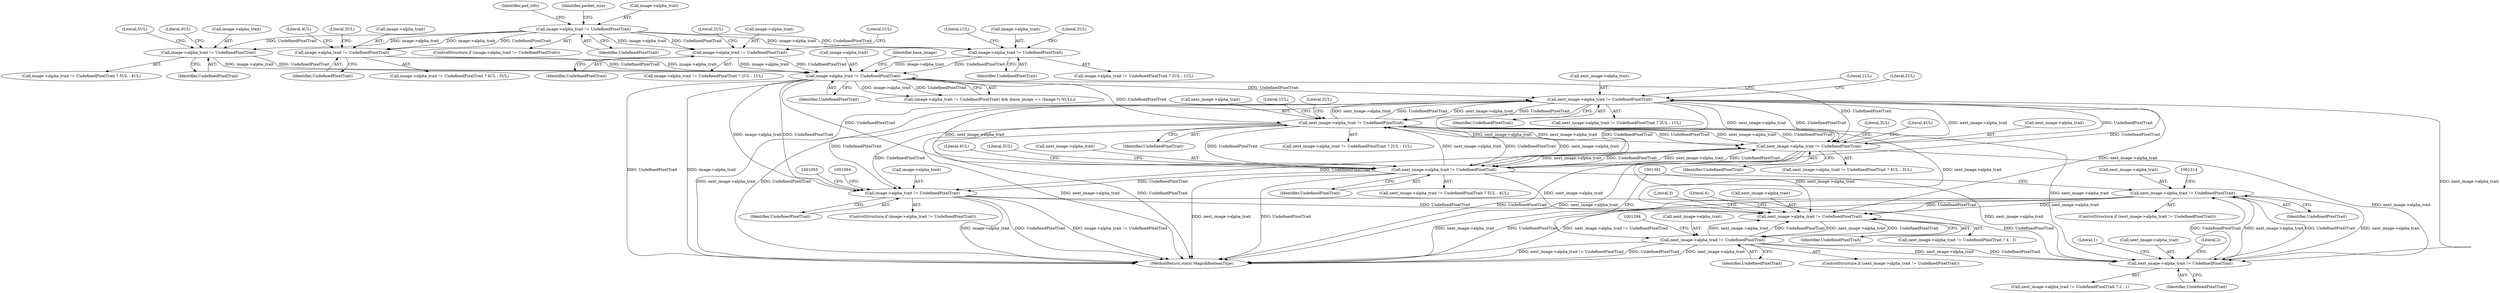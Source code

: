 digraph "0_ImageMagick_4f2c04ea6673863b87ac7f186cbb0d911f74085c_0@pointer" {
"1001207" [label="(Call,next_image->alpha_trait != UndefinedPixelTrait)"];
"1001187" [label="(Call,next_image->alpha_trait != UndefinedPixelTrait)"];
"1000852" [label="(Call,next_image->alpha_trait != UndefinedPixelTrait)"];
"1000869" [label="(Call,next_image->alpha_trait != UndefinedPixelTrait)"];
"1000886" [label="(Call,next_image->alpha_trait != UndefinedPixelTrait)"];
"1000897" [label="(Call,next_image->alpha_trait != UndefinedPixelTrait)"];
"1000813" [label="(Call,image->alpha_trait != UndefinedPixelTrait)"];
"1000293" [label="(Call,image->alpha_trait != UndefinedPixelTrait)"];
"1000210" [label="(Call,image->alpha_trait != UndefinedPixelTrait)"];
"1000363" [label="(Call,image->alpha_trait != UndefinedPixelTrait)"];
"1000352" [label="(Call,image->alpha_trait != UndefinedPixelTrait)"];
"1000322" [label="(Call,image->alpha_trait != UndefinedPixelTrait)"];
"1001207" [label="(Call,next_image->alpha_trait != UndefinedPixelTrait)"];
"1001287" [label="(Call,next_image->alpha_trait != UndefinedPixelTrait)"];
"1001243" [label="(Call,next_image->alpha_trait != UndefinedPixelTrait)"];
"1001049" [label="(Call,image->alpha_trait != UndefinedPixelTrait)"];
"1000227" [label="(Identifier,psd_info)"];
"1000890" [label="(Identifier,UndefinedPixelTrait)"];
"1000870" [label="(Call,next_image->alpha_trait)"];
"1000858" [label="(Literal,1UL)"];
"1001291" [label="(Identifier,UndefinedPixelTrait)"];
"1001053" [label="(Identifier,UndefinedPixelTrait)"];
"1000367" [label="(Identifier,UndefinedPixelTrait)"];
"1001208" [label="(Call,next_image->alpha_trait)"];
"1000357" [label="(Literal,4UL)"];
"1001286" [label="(ControlStructure,if (next_image->alpha_trait != UndefinedPixelTrait))"];
"1000369" [label="(Literal,4UL)"];
"1000364" [label="(Call,image->alpha_trait)"];
"1000875" [label="(Literal,1UL)"];
"1000873" [label="(Identifier,UndefinedPixelTrait)"];
"1000298" [label="(Literal,2UL)"];
"1000362" [label="(Call,image->alpha_trait != UndefinedPixelTrait ? 5UL : 4UL)"];
"1000297" [label="(Identifier,UndefinedPixelTrait)"];
"1000869" [label="(Call,next_image->alpha_trait != UndefinedPixelTrait)"];
"1000901" [label="(Identifier,UndefinedPixelTrait)"];
"1001247" [label="(Identifier,UndefinedPixelTrait)"];
"1000322" [label="(Call,image->alpha_trait != UndefinedPixelTrait)"];
"1000819" [label="(Identifier,base_image)"];
"1000813" [label="(Call,image->alpha_trait != UndefinedPixelTrait)"];
"1000209" [label="(ControlStructure,if (image->alpha_trait != UndefinedPixelTrait))"];
"1001211" [label="(Identifier,UndefinedPixelTrait)"];
"1001288" [label="(Call,next_image->alpha_trait)"];
"1001287" [label="(Call,next_image->alpha_trait != UndefinedPixelTrait)"];
"1000299" [label="(Literal,1UL)"];
"1000857" [label="(Literal,2UL)"];
"1000885" [label="(Call,next_image->alpha_trait != UndefinedPixelTrait ? 4UL : 3UL)"];
"1001186" [label="(Call,next_image->alpha_trait != UndefinedPixelTrait ? 2 : 1)"];
"1001206" [label="(ControlStructure,if (next_image->alpha_trait != UndefinedPixelTrait))"];
"1001193" [label="(Literal,1)"];
"1001249" [label="(Literal,3)"];
"1001248" [label="(Literal,4)"];
"1000327" [label="(Literal,2UL)"];
"1000323" [label="(Call,image->alpha_trait)"];
"1000352" [label="(Call,image->alpha_trait != UndefinedPixelTrait)"];
"1001575" [label="(MethodReturn,static MagickBooleanType)"];
"1000326" [label="(Identifier,UndefinedPixelTrait)"];
"1000886" [label="(Call,next_image->alpha_trait != UndefinedPixelTrait)"];
"1001242" [label="(Call,next_image->alpha_trait != UndefinedPixelTrait ? 4 : 3)"];
"1000892" [label="(Literal,3UL)"];
"1000216" [label="(Identifier,packet_size)"];
"1000903" [label="(Literal,4UL)"];
"1000856" [label="(Identifier,UndefinedPixelTrait)"];
"1000902" [label="(Literal,5UL)"];
"1000891" [label="(Literal,4UL)"];
"1000887" [label="(Call,next_image->alpha_trait)"];
"1001191" [label="(Identifier,UndefinedPixelTrait)"];
"1000292" [label="(Call,image->alpha_trait != UndefinedPixelTrait ? 2UL : 1UL)"];
"1000211" [label="(Call,image->alpha_trait)"];
"1000814" [label="(Call,image->alpha_trait)"];
"1000363" [label="(Call,image->alpha_trait != UndefinedPixelTrait)"];
"1000351" [label="(Call,image->alpha_trait != UndefinedPixelTrait ? 4UL : 3UL)"];
"1000817" [label="(Identifier,UndefinedPixelTrait)"];
"1000293" [label="(Call,image->alpha_trait != UndefinedPixelTrait)"];
"1000853" [label="(Call,next_image->alpha_trait)"];
"1000896" [label="(Call,next_image->alpha_trait != UndefinedPixelTrait ? 5UL : 4UL)"];
"1000874" [label="(Literal,2UL)"];
"1000294" [label="(Call,image->alpha_trait)"];
"1001243" [label="(Call,next_image->alpha_trait != UndefinedPixelTrait)"];
"1001187" [label="(Call,next_image->alpha_trait != UndefinedPixelTrait)"];
"1000321" [label="(Call,image->alpha_trait != UndefinedPixelTrait ? 2UL : 1UL)"];
"1000210" [label="(Call,image->alpha_trait != UndefinedPixelTrait)"];
"1000368" [label="(Literal,5UL)"];
"1001188" [label="(Call,next_image->alpha_trait)"];
"1000897" [label="(Call,next_image->alpha_trait != UndefinedPixelTrait)"];
"1000851" [label="(Call,next_image->alpha_trait != UndefinedPixelTrait ? 2UL : 1UL)"];
"1001207" [label="(Call,next_image->alpha_trait != UndefinedPixelTrait)"];
"1000852" [label="(Call,next_image->alpha_trait != UndefinedPixelTrait)"];
"1000868" [label="(Call,next_image->alpha_trait != UndefinedPixelTrait ? 2UL : 1UL)"];
"1000214" [label="(Identifier,UndefinedPixelTrait)"];
"1001048" [label="(ControlStructure,if (image->alpha_trait != UndefinedPixelTrait))"];
"1000328" [label="(Literal,1UL)"];
"1000812" [label="(Call,(image->alpha_trait != UndefinedPixelTrait) && (base_image == (Image *) NULL))"];
"1000356" [label="(Identifier,UndefinedPixelTrait)"];
"1000358" [label="(Literal,3UL)"];
"1001050" [label="(Call,image->alpha_trait)"];
"1001244" [label="(Call,next_image->alpha_trait)"];
"1000898" [label="(Call,next_image->alpha_trait)"];
"1000353" [label="(Call,image->alpha_trait)"];
"1001192" [label="(Literal,2)"];
"1001049" [label="(Call,image->alpha_trait != UndefinedPixelTrait)"];
"1001207" -> "1001206"  [label="AST: "];
"1001207" -> "1001211"  [label="CFG: "];
"1001208" -> "1001207"  [label="AST: "];
"1001211" -> "1001207"  [label="AST: "];
"1001214" -> "1001207"  [label="CFG: "];
"1001391" -> "1001207"  [label="CFG: "];
"1001207" -> "1001575"  [label="DDG: next_image->alpha_trait"];
"1001207" -> "1001575"  [label="DDG: UndefinedPixelTrait"];
"1001207" -> "1001575"  [label="DDG: next_image->alpha_trait != UndefinedPixelTrait"];
"1001207" -> "1001187"  [label="DDG: next_image->alpha_trait"];
"1001207" -> "1001187"  [label="DDG: UndefinedPixelTrait"];
"1001187" -> "1001207"  [label="DDG: next_image->alpha_trait"];
"1001187" -> "1001207"  [label="DDG: UndefinedPixelTrait"];
"1001207" -> "1001243"  [label="DDG: next_image->alpha_trait"];
"1001207" -> "1001243"  [label="DDG: UndefinedPixelTrait"];
"1001187" -> "1001186"  [label="AST: "];
"1001187" -> "1001191"  [label="CFG: "];
"1001188" -> "1001187"  [label="AST: "];
"1001191" -> "1001187"  [label="AST: "];
"1001192" -> "1001187"  [label="CFG: "];
"1001193" -> "1001187"  [label="CFG: "];
"1000852" -> "1001187"  [label="DDG: next_image->alpha_trait"];
"1000869" -> "1001187"  [label="DDG: next_image->alpha_trait"];
"1000886" -> "1001187"  [label="DDG: next_image->alpha_trait"];
"1000897" -> "1001187"  [label="DDG: next_image->alpha_trait"];
"1001287" -> "1001187"  [label="DDG: next_image->alpha_trait"];
"1001287" -> "1001187"  [label="DDG: UndefinedPixelTrait"];
"1001049" -> "1001187"  [label="DDG: UndefinedPixelTrait"];
"1000852" -> "1000851"  [label="AST: "];
"1000852" -> "1000856"  [label="CFG: "];
"1000853" -> "1000852"  [label="AST: "];
"1000856" -> "1000852"  [label="AST: "];
"1000857" -> "1000852"  [label="CFG: "];
"1000858" -> "1000852"  [label="CFG: "];
"1000852" -> "1001575"  [label="DDG: next_image->alpha_trait"];
"1000852" -> "1001575"  [label="DDG: UndefinedPixelTrait"];
"1000869" -> "1000852"  [label="DDG: next_image->alpha_trait"];
"1000869" -> "1000852"  [label="DDG: UndefinedPixelTrait"];
"1000886" -> "1000852"  [label="DDG: next_image->alpha_trait"];
"1000886" -> "1000852"  [label="DDG: UndefinedPixelTrait"];
"1000897" -> "1000852"  [label="DDG: next_image->alpha_trait"];
"1000897" -> "1000852"  [label="DDG: UndefinedPixelTrait"];
"1000813" -> "1000852"  [label="DDG: UndefinedPixelTrait"];
"1000852" -> "1000869"  [label="DDG: next_image->alpha_trait"];
"1000852" -> "1000869"  [label="DDG: UndefinedPixelTrait"];
"1000852" -> "1000886"  [label="DDG: next_image->alpha_trait"];
"1000852" -> "1000886"  [label="DDG: UndefinedPixelTrait"];
"1000852" -> "1000897"  [label="DDG: next_image->alpha_trait"];
"1000852" -> "1000897"  [label="DDG: UndefinedPixelTrait"];
"1000852" -> "1001049"  [label="DDG: UndefinedPixelTrait"];
"1000852" -> "1001243"  [label="DDG: next_image->alpha_trait"];
"1000869" -> "1000868"  [label="AST: "];
"1000869" -> "1000873"  [label="CFG: "];
"1000870" -> "1000869"  [label="AST: "];
"1000873" -> "1000869"  [label="AST: "];
"1000874" -> "1000869"  [label="CFG: "];
"1000875" -> "1000869"  [label="CFG: "];
"1000869" -> "1001575"  [label="DDG: next_image->alpha_trait"];
"1000869" -> "1001575"  [label="DDG: UndefinedPixelTrait"];
"1000886" -> "1000869"  [label="DDG: next_image->alpha_trait"];
"1000886" -> "1000869"  [label="DDG: UndefinedPixelTrait"];
"1000897" -> "1000869"  [label="DDG: next_image->alpha_trait"];
"1000897" -> "1000869"  [label="DDG: UndefinedPixelTrait"];
"1000813" -> "1000869"  [label="DDG: UndefinedPixelTrait"];
"1000869" -> "1000886"  [label="DDG: next_image->alpha_trait"];
"1000869" -> "1000886"  [label="DDG: UndefinedPixelTrait"];
"1000869" -> "1000897"  [label="DDG: next_image->alpha_trait"];
"1000869" -> "1000897"  [label="DDG: UndefinedPixelTrait"];
"1000869" -> "1001049"  [label="DDG: UndefinedPixelTrait"];
"1000869" -> "1001243"  [label="DDG: next_image->alpha_trait"];
"1000886" -> "1000885"  [label="AST: "];
"1000886" -> "1000890"  [label="CFG: "];
"1000887" -> "1000886"  [label="AST: "];
"1000890" -> "1000886"  [label="AST: "];
"1000891" -> "1000886"  [label="CFG: "];
"1000892" -> "1000886"  [label="CFG: "];
"1000886" -> "1001575"  [label="DDG: UndefinedPixelTrait"];
"1000886" -> "1001575"  [label="DDG: next_image->alpha_trait"];
"1000897" -> "1000886"  [label="DDG: next_image->alpha_trait"];
"1000897" -> "1000886"  [label="DDG: UndefinedPixelTrait"];
"1000813" -> "1000886"  [label="DDG: UndefinedPixelTrait"];
"1000886" -> "1000897"  [label="DDG: next_image->alpha_trait"];
"1000886" -> "1000897"  [label="DDG: UndefinedPixelTrait"];
"1000886" -> "1001049"  [label="DDG: UndefinedPixelTrait"];
"1000886" -> "1001243"  [label="DDG: next_image->alpha_trait"];
"1000897" -> "1000896"  [label="AST: "];
"1000897" -> "1000901"  [label="CFG: "];
"1000898" -> "1000897"  [label="AST: "];
"1000901" -> "1000897"  [label="AST: "];
"1000902" -> "1000897"  [label="CFG: "];
"1000903" -> "1000897"  [label="CFG: "];
"1000897" -> "1001575"  [label="DDG: next_image->alpha_trait"];
"1000897" -> "1001575"  [label="DDG: UndefinedPixelTrait"];
"1000813" -> "1000897"  [label="DDG: UndefinedPixelTrait"];
"1000897" -> "1001049"  [label="DDG: UndefinedPixelTrait"];
"1000897" -> "1001243"  [label="DDG: next_image->alpha_trait"];
"1000813" -> "1000812"  [label="AST: "];
"1000813" -> "1000817"  [label="CFG: "];
"1000814" -> "1000813"  [label="AST: "];
"1000817" -> "1000813"  [label="AST: "];
"1000819" -> "1000813"  [label="CFG: "];
"1000812" -> "1000813"  [label="CFG: "];
"1000813" -> "1001575"  [label="DDG: UndefinedPixelTrait"];
"1000813" -> "1001575"  [label="DDG: image->alpha_trait"];
"1000813" -> "1000812"  [label="DDG: image->alpha_trait"];
"1000813" -> "1000812"  [label="DDG: UndefinedPixelTrait"];
"1000293" -> "1000813"  [label="DDG: image->alpha_trait"];
"1000293" -> "1000813"  [label="DDG: UndefinedPixelTrait"];
"1000363" -> "1000813"  [label="DDG: image->alpha_trait"];
"1000363" -> "1000813"  [label="DDG: UndefinedPixelTrait"];
"1000352" -> "1000813"  [label="DDG: image->alpha_trait"];
"1000352" -> "1000813"  [label="DDG: UndefinedPixelTrait"];
"1000322" -> "1000813"  [label="DDG: image->alpha_trait"];
"1000322" -> "1000813"  [label="DDG: UndefinedPixelTrait"];
"1000813" -> "1001049"  [label="DDG: image->alpha_trait"];
"1000813" -> "1001049"  [label="DDG: UndefinedPixelTrait"];
"1000293" -> "1000292"  [label="AST: "];
"1000293" -> "1000297"  [label="CFG: "];
"1000294" -> "1000293"  [label="AST: "];
"1000297" -> "1000293"  [label="AST: "];
"1000298" -> "1000293"  [label="CFG: "];
"1000299" -> "1000293"  [label="CFG: "];
"1000210" -> "1000293"  [label="DDG: image->alpha_trait"];
"1000210" -> "1000293"  [label="DDG: UndefinedPixelTrait"];
"1000210" -> "1000209"  [label="AST: "];
"1000210" -> "1000214"  [label="CFG: "];
"1000211" -> "1000210"  [label="AST: "];
"1000214" -> "1000210"  [label="AST: "];
"1000216" -> "1000210"  [label="CFG: "];
"1000227" -> "1000210"  [label="CFG: "];
"1000210" -> "1000322"  [label="DDG: image->alpha_trait"];
"1000210" -> "1000322"  [label="DDG: UndefinedPixelTrait"];
"1000210" -> "1000352"  [label="DDG: image->alpha_trait"];
"1000210" -> "1000352"  [label="DDG: UndefinedPixelTrait"];
"1000210" -> "1000363"  [label="DDG: image->alpha_trait"];
"1000210" -> "1000363"  [label="DDG: UndefinedPixelTrait"];
"1000363" -> "1000362"  [label="AST: "];
"1000363" -> "1000367"  [label="CFG: "];
"1000364" -> "1000363"  [label="AST: "];
"1000367" -> "1000363"  [label="AST: "];
"1000368" -> "1000363"  [label="CFG: "];
"1000369" -> "1000363"  [label="CFG: "];
"1000352" -> "1000351"  [label="AST: "];
"1000352" -> "1000356"  [label="CFG: "];
"1000353" -> "1000352"  [label="AST: "];
"1000356" -> "1000352"  [label="AST: "];
"1000357" -> "1000352"  [label="CFG: "];
"1000358" -> "1000352"  [label="CFG: "];
"1000322" -> "1000321"  [label="AST: "];
"1000322" -> "1000326"  [label="CFG: "];
"1000323" -> "1000322"  [label="AST: "];
"1000326" -> "1000322"  [label="AST: "];
"1000327" -> "1000322"  [label="CFG: "];
"1000328" -> "1000322"  [label="CFG: "];
"1001287" -> "1001286"  [label="AST: "];
"1001287" -> "1001291"  [label="CFG: "];
"1001288" -> "1001287"  [label="AST: "];
"1001291" -> "1001287"  [label="AST: "];
"1001294" -> "1001287"  [label="CFG: "];
"1001391" -> "1001287"  [label="CFG: "];
"1001287" -> "1001575"  [label="DDG: next_image->alpha_trait"];
"1001287" -> "1001575"  [label="DDG: next_image->alpha_trait != UndefinedPixelTrait"];
"1001287" -> "1001575"  [label="DDG: UndefinedPixelTrait"];
"1001287" -> "1001243"  [label="DDG: next_image->alpha_trait"];
"1001287" -> "1001243"  [label="DDG: UndefinedPixelTrait"];
"1001243" -> "1001287"  [label="DDG: next_image->alpha_trait"];
"1001243" -> "1001287"  [label="DDG: UndefinedPixelTrait"];
"1001243" -> "1001242"  [label="AST: "];
"1001243" -> "1001247"  [label="CFG: "];
"1001244" -> "1001243"  [label="AST: "];
"1001247" -> "1001243"  [label="AST: "];
"1001248" -> "1001243"  [label="CFG: "];
"1001249" -> "1001243"  [label="CFG: "];
"1001049" -> "1001243"  [label="DDG: UndefinedPixelTrait"];
"1001049" -> "1001048"  [label="AST: "];
"1001049" -> "1001053"  [label="CFG: "];
"1001050" -> "1001049"  [label="AST: "];
"1001053" -> "1001049"  [label="AST: "];
"1001055" -> "1001049"  [label="CFG: "];
"1001064" -> "1001049"  [label="CFG: "];
"1001049" -> "1001575"  [label="DDG: image->alpha_trait != UndefinedPixelTrait"];
"1001049" -> "1001575"  [label="DDG: image->alpha_trait"];
"1001049" -> "1001575"  [label="DDG: UndefinedPixelTrait"];
}
